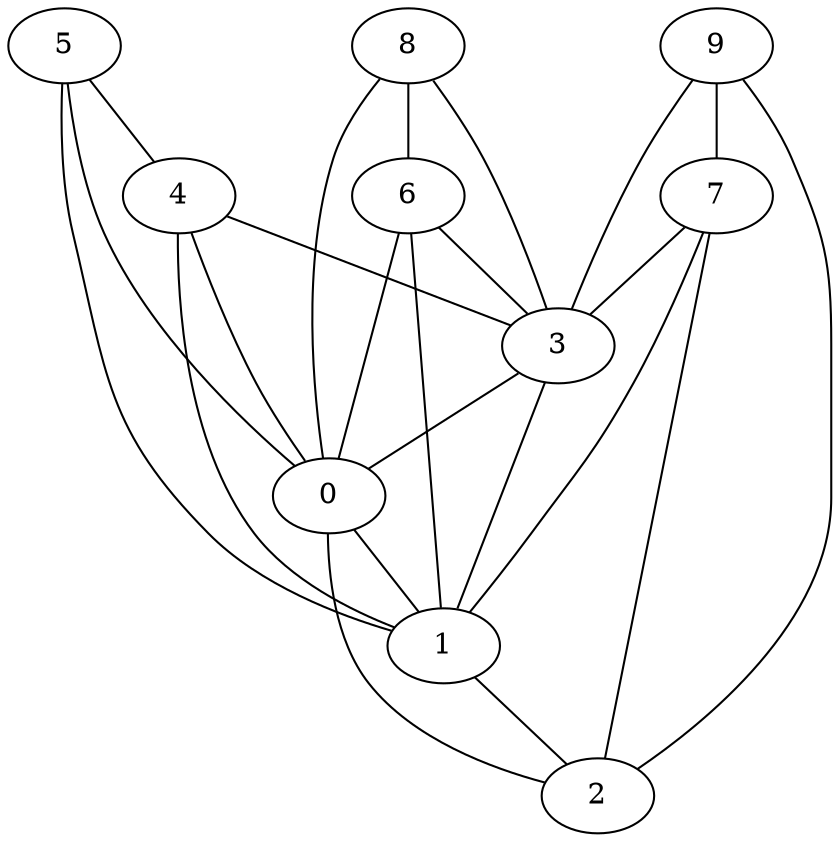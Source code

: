 graph {
    0 [ label = "0" ]
    1 [ label = "1" ]
    2 [ label = "2" ]
    3 [ label = "3" ]
    4 [ label = "4" ]
    5 [ label = "5" ]
    6 [ label = "6" ]
    7 [ label = "7" ]
    8 [ label = "8" ]
    9 [ label = "9" ]
    0 -- 1 [ ]
    0 -- 2 [ ]
    1 -- 2 [ ]
    3 -- 0 [ ]
    3 -- 1 [ ]
    9 -- 7 [ ]
    4 -- 0 [ ]
    4 -- 1 [ ]
    4 -- 3 [ ]
    5 -- 0 [ ]
    5 -- 1 [ ]
    5 -- 4 [ ]
    6 -- 0 [ ]
    6 -- 1 [ ]
    6 -- 3 [ ]
    7 -- 1 [ ]
    7 -- 2 [ ]
    7 -- 3 [ ]
    8 -- 0 [ ]
    8 -- 3 [ ]
    8 -- 6 [ ]
    9 -- 2 [ ]
    9 -- 3 [ ]
}
